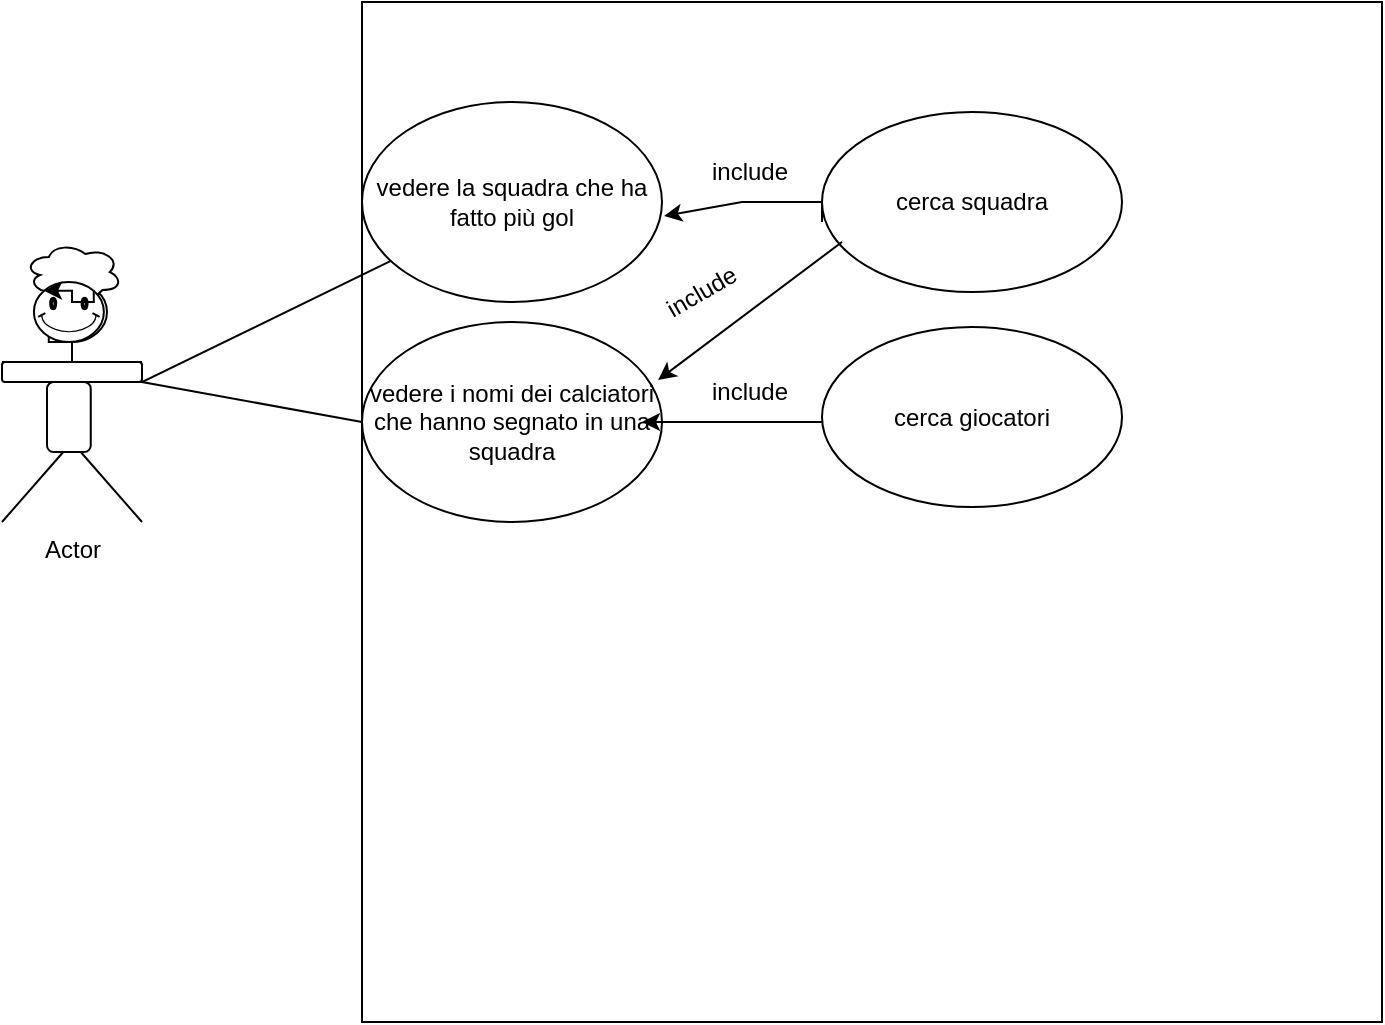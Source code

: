 <mxfile version="21.1.1" type="device">
  <diagram name="Pagina-1" id="xFmViBpojVQw_A0XuMWd">
    <mxGraphModel dx="1434" dy="796" grid="1" gridSize="10" guides="1" tooltips="1" connect="1" arrows="1" fold="1" page="1" pageScale="1" pageWidth="827" pageHeight="1169" math="0" shadow="0">
      <root>
        <mxCell id="0" />
        <mxCell id="1" parent="0" />
        <mxCell id="eHXAgP4hBeetntPFWAdH-1" value="Actor" style="shape=umlActor;verticalLabelPosition=bottom;verticalAlign=top;html=1;outlineConnect=0;" vertex="1" parent="1">
          <mxGeometry x="70" y="200" width="70" height="120" as="geometry" />
        </mxCell>
        <mxCell id="eHXAgP4hBeetntPFWAdH-14" style="edgeStyle=orthogonalEdgeStyle;rounded=0;orthogonalLoop=1;jettySize=auto;html=1;exitX=0.25;exitY=0.25;exitDx=0;exitDy=0;exitPerimeter=0;" edge="1" parent="1" source="eHXAgP4hBeetntPFWAdH-3" target="eHXAgP4hBeetntPFWAdH-1">
          <mxGeometry relative="1" as="geometry" />
        </mxCell>
        <mxCell id="eHXAgP4hBeetntPFWAdH-3" value="" style="ellipse;shape=cloud;whiteSpace=wrap;html=1;" vertex="1" parent="1">
          <mxGeometry x="81.25" y="180" width="48.75" height="30" as="geometry" />
        </mxCell>
        <mxCell id="eHXAgP4hBeetntPFWAdH-4" value="" style="rounded=1;whiteSpace=wrap;html=1;" vertex="1" parent="1">
          <mxGeometry x="70" y="240" width="70" height="10" as="geometry" />
        </mxCell>
        <mxCell id="eHXAgP4hBeetntPFWAdH-5" value="" style="rounded=1;whiteSpace=wrap;html=1;rotation=-90;" vertex="1" parent="1">
          <mxGeometry x="85.94" y="256.57" width="35" height="21.87" as="geometry" />
        </mxCell>
        <mxCell id="eHXAgP4hBeetntPFWAdH-12" value="" style="verticalLabelPosition=bottom;verticalAlign=top;html=1;shape=mxgraph.basic.smiley" vertex="1" parent="1">
          <mxGeometry x="85.94" y="200" width="35" height="30" as="geometry" />
        </mxCell>
        <mxCell id="eHXAgP4hBeetntPFWAdH-13" style="edgeStyle=orthogonalEdgeStyle;rounded=0;orthogonalLoop=1;jettySize=auto;html=1;exitX=0.855;exitY=0.145;exitDx=0;exitDy=0;exitPerimeter=0;entryX=0.145;entryY=0.145;entryDx=0;entryDy=0;entryPerimeter=0;" edge="1" parent="1" source="eHXAgP4hBeetntPFWAdH-12" target="eHXAgP4hBeetntPFWAdH-12">
          <mxGeometry relative="1" as="geometry">
            <Array as="points">
              <mxPoint x="112" y="210" />
              <mxPoint x="105" y="210" />
              <mxPoint x="105" y="213" />
            </Array>
          </mxGeometry>
        </mxCell>
        <mxCell id="eHXAgP4hBeetntPFWAdH-15" value="" style="whiteSpace=wrap;html=1;aspect=fixed;" vertex="1" parent="1">
          <mxGeometry x="250" y="60" width="510" height="510" as="geometry" />
        </mxCell>
        <mxCell id="eHXAgP4hBeetntPFWAdH-17" value="vedere la squadra che ha fatto più gol" style="ellipse;whiteSpace=wrap;html=1;strokeColor=#000000;" vertex="1" parent="1">
          <mxGeometry x="250" y="110" width="150" height="100" as="geometry" />
        </mxCell>
        <mxCell id="eHXAgP4hBeetntPFWAdH-18" value="vedere i nomi dei calciatori che hanno segnato in una squadra" style="ellipse;whiteSpace=wrap;html=1;" vertex="1" parent="1">
          <mxGeometry x="250" y="220" width="150" height="100" as="geometry" />
        </mxCell>
        <mxCell id="eHXAgP4hBeetntPFWAdH-19" value="cerca squadra" style="ellipse;whiteSpace=wrap;html=1;" vertex="1" parent="1">
          <mxGeometry x="480" y="115" width="150" height="90" as="geometry" />
        </mxCell>
        <mxCell id="eHXAgP4hBeetntPFWAdH-20" value="" style="endArrow=classic;html=1;rounded=0;entryX=1.007;entryY=0.57;entryDx=0;entryDy=0;entryPerimeter=0;" edge="1" parent="1" target="eHXAgP4hBeetntPFWAdH-17">
          <mxGeometry width="50" height="50" relative="1" as="geometry">
            <mxPoint x="480" y="170" as="sourcePoint" />
            <mxPoint x="430" y="295" as="targetPoint" />
            <Array as="points">
              <mxPoint x="480" y="160" />
              <mxPoint x="440" y="160" />
            </Array>
          </mxGeometry>
        </mxCell>
        <mxCell id="eHXAgP4hBeetntPFWAdH-24" value="" style="edgeStyle=orthogonalEdgeStyle;rounded=0;orthogonalLoop=1;jettySize=auto;html=1;" edge="1" parent="1" source="eHXAgP4hBeetntPFWAdH-21">
          <mxGeometry relative="1" as="geometry">
            <mxPoint x="390" y="270" as="targetPoint" />
            <Array as="points">
              <mxPoint x="400" y="270" />
            </Array>
          </mxGeometry>
        </mxCell>
        <mxCell id="eHXAgP4hBeetntPFWAdH-21" value="cerca giocatori" style="ellipse;whiteSpace=wrap;html=1;" vertex="1" parent="1">
          <mxGeometry x="480" y="222.5" width="150" height="90" as="geometry" />
        </mxCell>
        <mxCell id="eHXAgP4hBeetntPFWAdH-27" value="" style="endArrow=classic;html=1;rounded=0;entryX=0.987;entryY=0.29;entryDx=0;entryDy=0;entryPerimeter=0;" edge="1" parent="1" target="eHXAgP4hBeetntPFWAdH-18">
          <mxGeometry width="50" height="50" relative="1" as="geometry">
            <mxPoint x="490" y="180" as="sourcePoint" />
            <mxPoint x="450" y="390" as="targetPoint" />
            <Array as="points">
              <mxPoint x="490" y="180" />
            </Array>
          </mxGeometry>
        </mxCell>
        <mxCell id="eHXAgP4hBeetntPFWAdH-28" value="" style="endArrow=none;html=1;rounded=0;exitX=0;exitY=0.5;exitDx=0;exitDy=0;" edge="1" parent="1" source="eHXAgP4hBeetntPFWAdH-18" target="eHXAgP4hBeetntPFWAdH-17">
          <mxGeometry width="50" height="50" relative="1" as="geometry">
            <mxPoint x="400" y="440" as="sourcePoint" />
            <mxPoint x="450" y="390" as="targetPoint" />
            <Array as="points">
              <mxPoint x="140" y="250" />
            </Array>
          </mxGeometry>
        </mxCell>
        <mxCell id="eHXAgP4hBeetntPFWAdH-31" value="include" style="text;html=1;strokeColor=none;fillColor=none;align=center;verticalAlign=middle;whiteSpace=wrap;rounded=0;" vertex="1" parent="1">
          <mxGeometry x="413.5" y="130" width="60" height="30" as="geometry" />
        </mxCell>
        <mxCell id="eHXAgP4hBeetntPFWAdH-32" value="include" style="text;html=1;strokeColor=none;fillColor=none;align=center;verticalAlign=middle;whiteSpace=wrap;rounded=0;rotation=-30;" vertex="1" parent="1">
          <mxGeometry x="390" y="190" width="60" height="30" as="geometry" />
        </mxCell>
        <mxCell id="eHXAgP4hBeetntPFWAdH-34" value="include" style="text;html=1;strokeColor=none;fillColor=none;align=center;verticalAlign=middle;whiteSpace=wrap;rounded=0;" vertex="1" parent="1">
          <mxGeometry x="413.5" y="240" width="60" height="30" as="geometry" />
        </mxCell>
      </root>
    </mxGraphModel>
  </diagram>
</mxfile>
